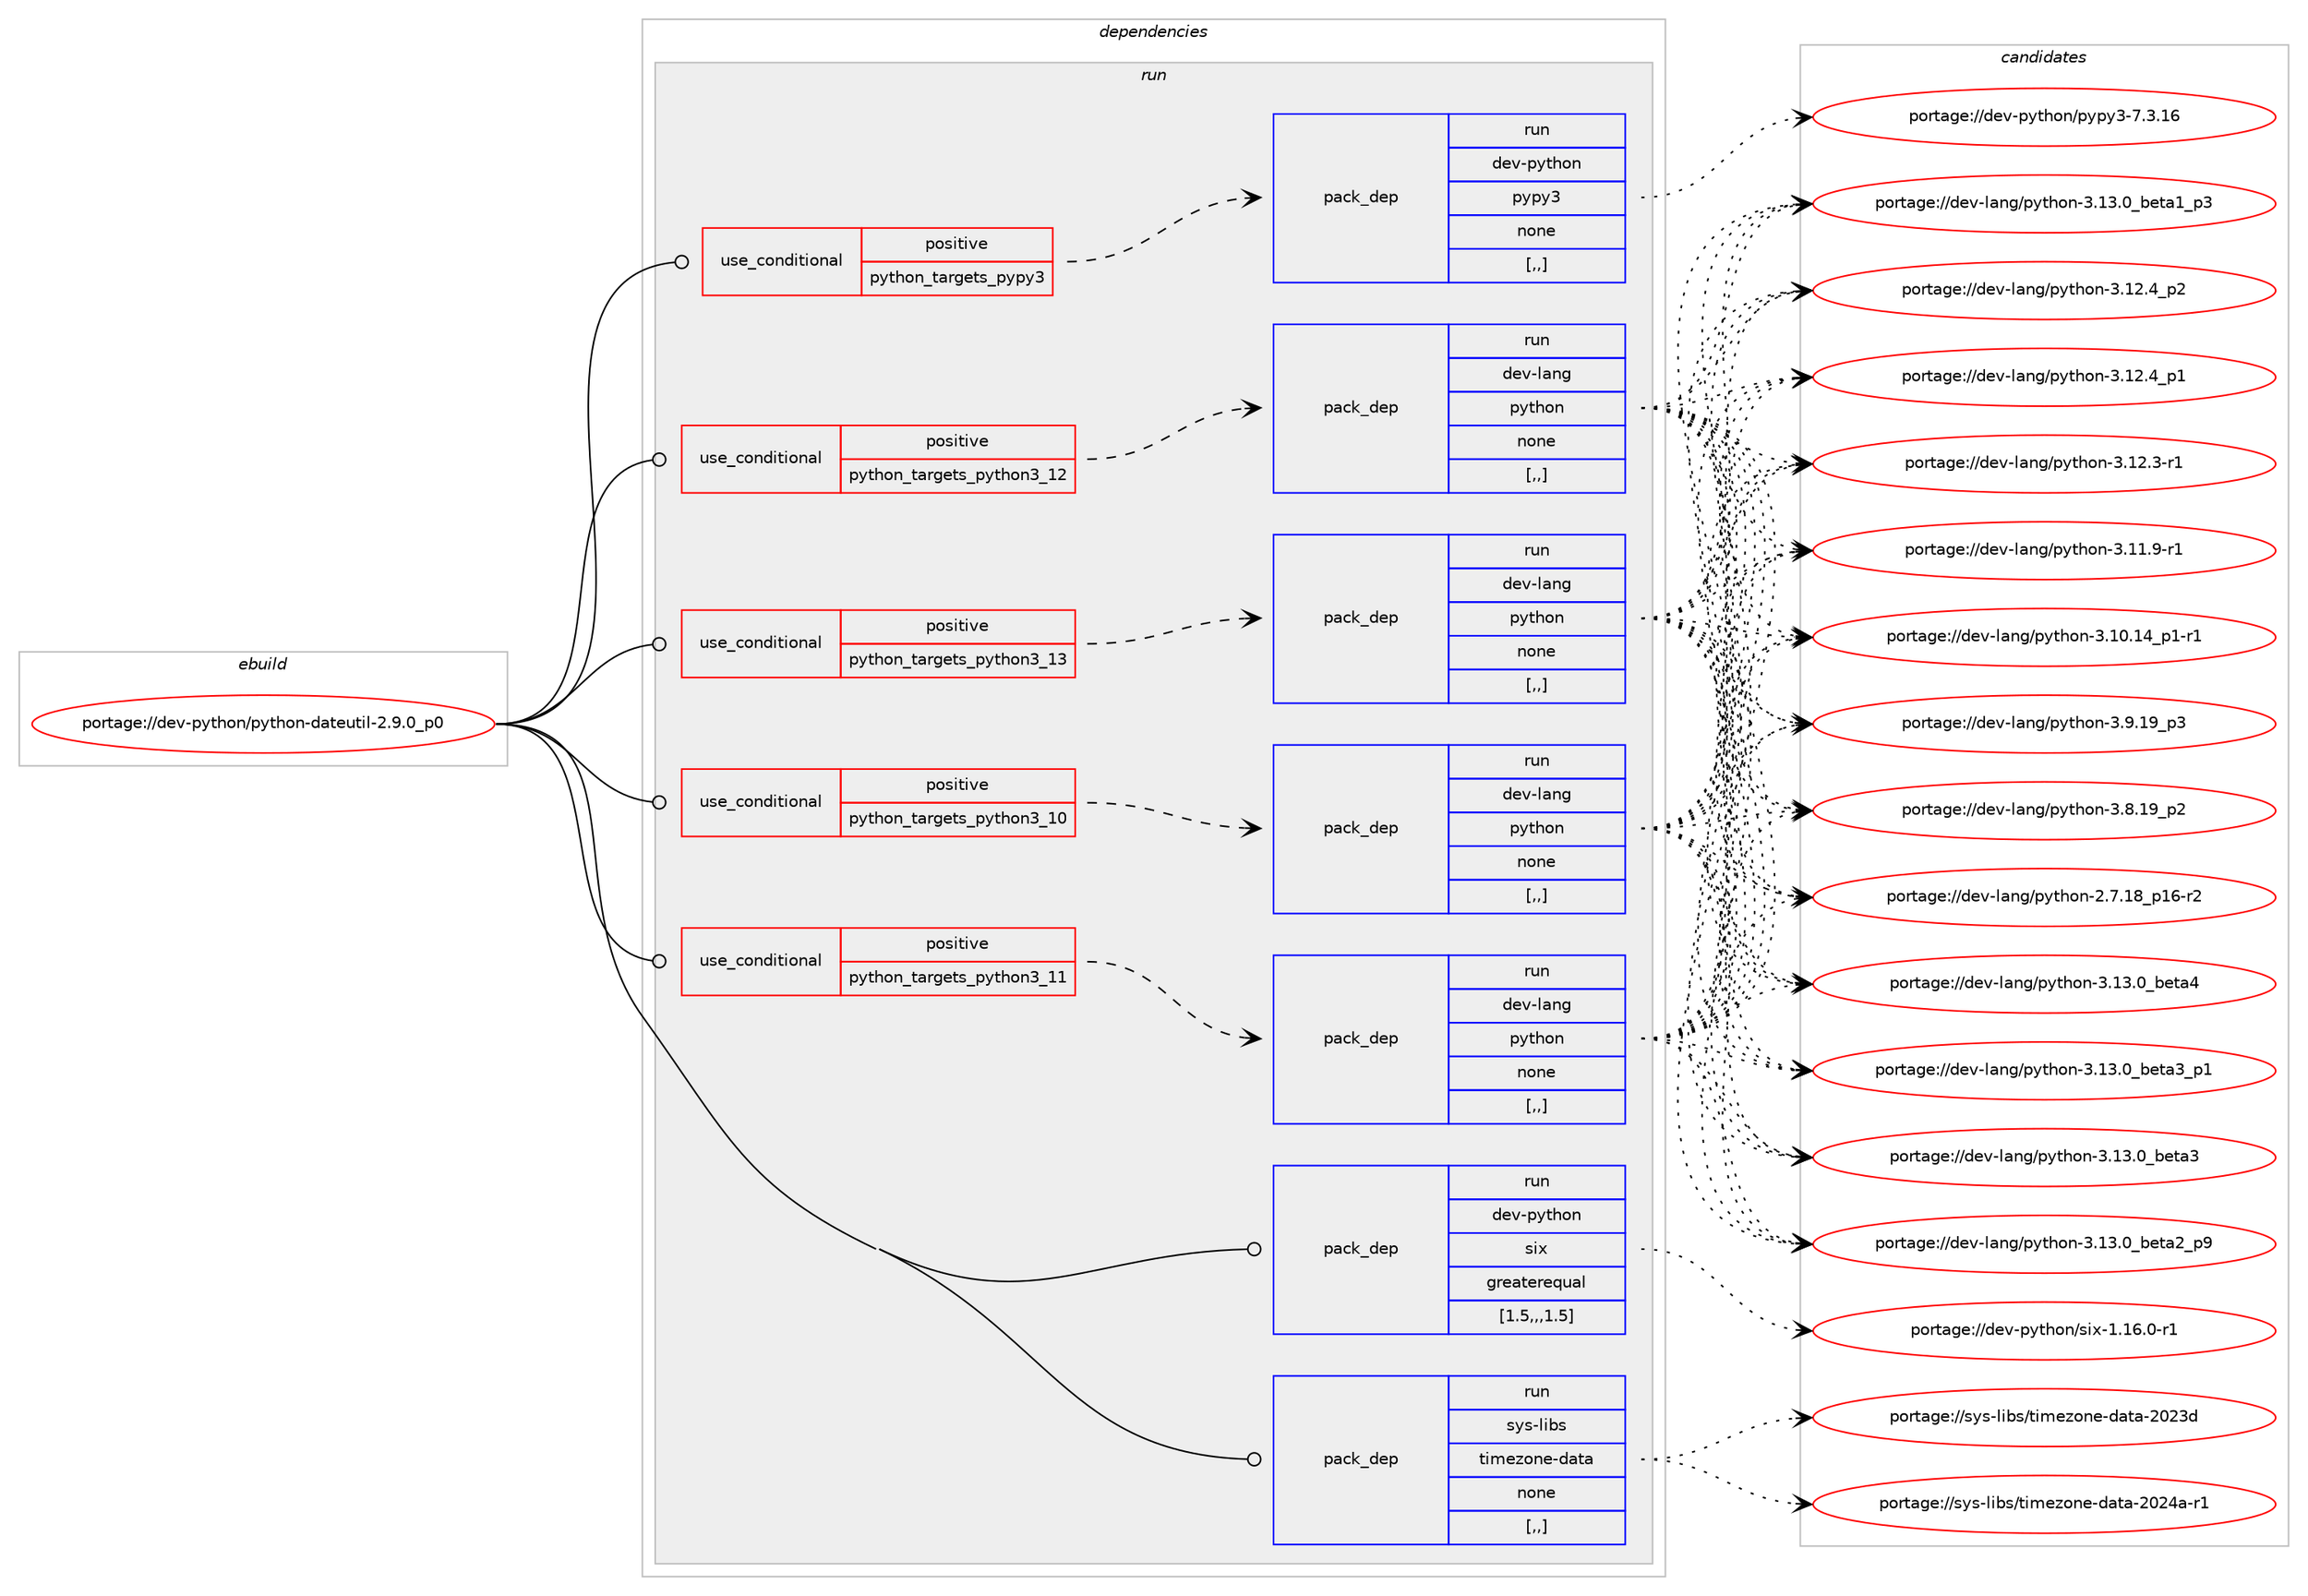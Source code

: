 digraph prolog {

# *************
# Graph options
# *************

newrank=true;
concentrate=true;
compound=true;
graph [rankdir=LR,fontname=Helvetica,fontsize=10,ranksep=1.5];#, ranksep=2.5, nodesep=0.2];
edge  [arrowhead=vee];
node  [fontname=Helvetica,fontsize=10];

# **********
# The ebuild
# **********

subgraph cluster_leftcol {
color=gray;
label=<<i>ebuild</i>>;
id [label="portage://dev-python/python-dateutil-2.9.0_p0", color=red, width=4, href="../dev-python/python-dateutil-2.9.0_p0.svg"];
}

# ****************
# The dependencies
# ****************

subgraph cluster_midcol {
color=gray;
label=<<i>dependencies</i>>;
subgraph cluster_compile {
fillcolor="#eeeeee";
style=filled;
label=<<i>compile</i>>;
}
subgraph cluster_compileandrun {
fillcolor="#eeeeee";
style=filled;
label=<<i>compile and run</i>>;
}
subgraph cluster_run {
fillcolor="#eeeeee";
style=filled;
label=<<i>run</i>>;
subgraph cond38285 {
dependency160163 [label=<<TABLE BORDER="0" CELLBORDER="1" CELLSPACING="0" CELLPADDING="4"><TR><TD ROWSPAN="3" CELLPADDING="10">use_conditional</TD></TR><TR><TD>positive</TD></TR><TR><TD>python_targets_pypy3</TD></TR></TABLE>>, shape=none, color=red];
subgraph pack120607 {
dependency160164 [label=<<TABLE BORDER="0" CELLBORDER="1" CELLSPACING="0" CELLPADDING="4" WIDTH="220"><TR><TD ROWSPAN="6" CELLPADDING="30">pack_dep</TD></TR><TR><TD WIDTH="110">run</TD></TR><TR><TD>dev-python</TD></TR><TR><TD>pypy3</TD></TR><TR><TD>none</TD></TR><TR><TD>[,,]</TD></TR></TABLE>>, shape=none, color=blue];
}
dependency160163:e -> dependency160164:w [weight=20,style="dashed",arrowhead="vee"];
}
id:e -> dependency160163:w [weight=20,style="solid",arrowhead="odot"];
subgraph cond38286 {
dependency160165 [label=<<TABLE BORDER="0" CELLBORDER="1" CELLSPACING="0" CELLPADDING="4"><TR><TD ROWSPAN="3" CELLPADDING="10">use_conditional</TD></TR><TR><TD>positive</TD></TR><TR><TD>python_targets_python3_10</TD></TR></TABLE>>, shape=none, color=red];
subgraph pack120608 {
dependency160166 [label=<<TABLE BORDER="0" CELLBORDER="1" CELLSPACING="0" CELLPADDING="4" WIDTH="220"><TR><TD ROWSPAN="6" CELLPADDING="30">pack_dep</TD></TR><TR><TD WIDTH="110">run</TD></TR><TR><TD>dev-lang</TD></TR><TR><TD>python</TD></TR><TR><TD>none</TD></TR><TR><TD>[,,]</TD></TR></TABLE>>, shape=none, color=blue];
}
dependency160165:e -> dependency160166:w [weight=20,style="dashed",arrowhead="vee"];
}
id:e -> dependency160165:w [weight=20,style="solid",arrowhead="odot"];
subgraph cond38287 {
dependency160167 [label=<<TABLE BORDER="0" CELLBORDER="1" CELLSPACING="0" CELLPADDING="4"><TR><TD ROWSPAN="3" CELLPADDING="10">use_conditional</TD></TR><TR><TD>positive</TD></TR><TR><TD>python_targets_python3_11</TD></TR></TABLE>>, shape=none, color=red];
subgraph pack120609 {
dependency160168 [label=<<TABLE BORDER="0" CELLBORDER="1" CELLSPACING="0" CELLPADDING="4" WIDTH="220"><TR><TD ROWSPAN="6" CELLPADDING="30">pack_dep</TD></TR><TR><TD WIDTH="110">run</TD></TR><TR><TD>dev-lang</TD></TR><TR><TD>python</TD></TR><TR><TD>none</TD></TR><TR><TD>[,,]</TD></TR></TABLE>>, shape=none, color=blue];
}
dependency160167:e -> dependency160168:w [weight=20,style="dashed",arrowhead="vee"];
}
id:e -> dependency160167:w [weight=20,style="solid",arrowhead="odot"];
subgraph cond38288 {
dependency160169 [label=<<TABLE BORDER="0" CELLBORDER="1" CELLSPACING="0" CELLPADDING="4"><TR><TD ROWSPAN="3" CELLPADDING="10">use_conditional</TD></TR><TR><TD>positive</TD></TR><TR><TD>python_targets_python3_12</TD></TR></TABLE>>, shape=none, color=red];
subgraph pack120610 {
dependency160170 [label=<<TABLE BORDER="0" CELLBORDER="1" CELLSPACING="0" CELLPADDING="4" WIDTH="220"><TR><TD ROWSPAN="6" CELLPADDING="30">pack_dep</TD></TR><TR><TD WIDTH="110">run</TD></TR><TR><TD>dev-lang</TD></TR><TR><TD>python</TD></TR><TR><TD>none</TD></TR><TR><TD>[,,]</TD></TR></TABLE>>, shape=none, color=blue];
}
dependency160169:e -> dependency160170:w [weight=20,style="dashed",arrowhead="vee"];
}
id:e -> dependency160169:w [weight=20,style="solid",arrowhead="odot"];
subgraph cond38289 {
dependency160171 [label=<<TABLE BORDER="0" CELLBORDER="1" CELLSPACING="0" CELLPADDING="4"><TR><TD ROWSPAN="3" CELLPADDING="10">use_conditional</TD></TR><TR><TD>positive</TD></TR><TR><TD>python_targets_python3_13</TD></TR></TABLE>>, shape=none, color=red];
subgraph pack120611 {
dependency160172 [label=<<TABLE BORDER="0" CELLBORDER="1" CELLSPACING="0" CELLPADDING="4" WIDTH="220"><TR><TD ROWSPAN="6" CELLPADDING="30">pack_dep</TD></TR><TR><TD WIDTH="110">run</TD></TR><TR><TD>dev-lang</TD></TR><TR><TD>python</TD></TR><TR><TD>none</TD></TR><TR><TD>[,,]</TD></TR></TABLE>>, shape=none, color=blue];
}
dependency160171:e -> dependency160172:w [weight=20,style="dashed",arrowhead="vee"];
}
id:e -> dependency160171:w [weight=20,style="solid",arrowhead="odot"];
subgraph pack120612 {
dependency160173 [label=<<TABLE BORDER="0" CELLBORDER="1" CELLSPACING="0" CELLPADDING="4" WIDTH="220"><TR><TD ROWSPAN="6" CELLPADDING="30">pack_dep</TD></TR><TR><TD WIDTH="110">run</TD></TR><TR><TD>dev-python</TD></TR><TR><TD>six</TD></TR><TR><TD>greaterequal</TD></TR><TR><TD>[1.5,,,1.5]</TD></TR></TABLE>>, shape=none, color=blue];
}
id:e -> dependency160173:w [weight=20,style="solid",arrowhead="odot"];
subgraph pack120613 {
dependency160174 [label=<<TABLE BORDER="0" CELLBORDER="1" CELLSPACING="0" CELLPADDING="4" WIDTH="220"><TR><TD ROWSPAN="6" CELLPADDING="30">pack_dep</TD></TR><TR><TD WIDTH="110">run</TD></TR><TR><TD>sys-libs</TD></TR><TR><TD>timezone-data</TD></TR><TR><TD>none</TD></TR><TR><TD>[,,]</TD></TR></TABLE>>, shape=none, color=blue];
}
id:e -> dependency160174:w [weight=20,style="solid",arrowhead="odot"];
}
}

# **************
# The candidates
# **************

subgraph cluster_choices {
rank=same;
color=gray;
label=<<i>candidates</i>>;

subgraph choice120607 {
color=black;
nodesep=1;
choice10010111845112121116104111110471121211121215145554651464954 [label="portage://dev-python/pypy3-7.3.16", color=red, width=4,href="../dev-python/pypy3-7.3.16.svg"];
dependency160164:e -> choice10010111845112121116104111110471121211121215145554651464954:w [style=dotted,weight="100"];
}
subgraph choice120608 {
color=black;
nodesep=1;
choice1001011184510897110103471121211161041111104551464951464895981011169752 [label="portage://dev-lang/python-3.13.0_beta4", color=red, width=4,href="../dev-lang/python-3.13.0_beta4.svg"];
choice10010111845108971101034711212111610411111045514649514648959810111697519511249 [label="portage://dev-lang/python-3.13.0_beta3_p1", color=red, width=4,href="../dev-lang/python-3.13.0_beta3_p1.svg"];
choice1001011184510897110103471121211161041111104551464951464895981011169751 [label="portage://dev-lang/python-3.13.0_beta3", color=red, width=4,href="../dev-lang/python-3.13.0_beta3.svg"];
choice10010111845108971101034711212111610411111045514649514648959810111697509511257 [label="portage://dev-lang/python-3.13.0_beta2_p9", color=red, width=4,href="../dev-lang/python-3.13.0_beta2_p9.svg"];
choice10010111845108971101034711212111610411111045514649514648959810111697499511251 [label="portage://dev-lang/python-3.13.0_beta1_p3", color=red, width=4,href="../dev-lang/python-3.13.0_beta1_p3.svg"];
choice100101118451089711010347112121116104111110455146495046529511250 [label="portage://dev-lang/python-3.12.4_p2", color=red, width=4,href="../dev-lang/python-3.12.4_p2.svg"];
choice100101118451089711010347112121116104111110455146495046529511249 [label="portage://dev-lang/python-3.12.4_p1", color=red, width=4,href="../dev-lang/python-3.12.4_p1.svg"];
choice100101118451089711010347112121116104111110455146495046514511449 [label="portage://dev-lang/python-3.12.3-r1", color=red, width=4,href="../dev-lang/python-3.12.3-r1.svg"];
choice100101118451089711010347112121116104111110455146494946574511449 [label="portage://dev-lang/python-3.11.9-r1", color=red, width=4,href="../dev-lang/python-3.11.9-r1.svg"];
choice100101118451089711010347112121116104111110455146494846495295112494511449 [label="portage://dev-lang/python-3.10.14_p1-r1", color=red, width=4,href="../dev-lang/python-3.10.14_p1-r1.svg"];
choice100101118451089711010347112121116104111110455146574649579511251 [label="portage://dev-lang/python-3.9.19_p3", color=red, width=4,href="../dev-lang/python-3.9.19_p3.svg"];
choice100101118451089711010347112121116104111110455146564649579511250 [label="portage://dev-lang/python-3.8.19_p2", color=red, width=4,href="../dev-lang/python-3.8.19_p2.svg"];
choice100101118451089711010347112121116104111110455046554649569511249544511450 [label="portage://dev-lang/python-2.7.18_p16-r2", color=red, width=4,href="../dev-lang/python-2.7.18_p16-r2.svg"];
dependency160166:e -> choice1001011184510897110103471121211161041111104551464951464895981011169752:w [style=dotted,weight="100"];
dependency160166:e -> choice10010111845108971101034711212111610411111045514649514648959810111697519511249:w [style=dotted,weight="100"];
dependency160166:e -> choice1001011184510897110103471121211161041111104551464951464895981011169751:w [style=dotted,weight="100"];
dependency160166:e -> choice10010111845108971101034711212111610411111045514649514648959810111697509511257:w [style=dotted,weight="100"];
dependency160166:e -> choice10010111845108971101034711212111610411111045514649514648959810111697499511251:w [style=dotted,weight="100"];
dependency160166:e -> choice100101118451089711010347112121116104111110455146495046529511250:w [style=dotted,weight="100"];
dependency160166:e -> choice100101118451089711010347112121116104111110455146495046529511249:w [style=dotted,weight="100"];
dependency160166:e -> choice100101118451089711010347112121116104111110455146495046514511449:w [style=dotted,weight="100"];
dependency160166:e -> choice100101118451089711010347112121116104111110455146494946574511449:w [style=dotted,weight="100"];
dependency160166:e -> choice100101118451089711010347112121116104111110455146494846495295112494511449:w [style=dotted,weight="100"];
dependency160166:e -> choice100101118451089711010347112121116104111110455146574649579511251:w [style=dotted,weight="100"];
dependency160166:e -> choice100101118451089711010347112121116104111110455146564649579511250:w [style=dotted,weight="100"];
dependency160166:e -> choice100101118451089711010347112121116104111110455046554649569511249544511450:w [style=dotted,weight="100"];
}
subgraph choice120609 {
color=black;
nodesep=1;
choice1001011184510897110103471121211161041111104551464951464895981011169752 [label="portage://dev-lang/python-3.13.0_beta4", color=red, width=4,href="../dev-lang/python-3.13.0_beta4.svg"];
choice10010111845108971101034711212111610411111045514649514648959810111697519511249 [label="portage://dev-lang/python-3.13.0_beta3_p1", color=red, width=4,href="../dev-lang/python-3.13.0_beta3_p1.svg"];
choice1001011184510897110103471121211161041111104551464951464895981011169751 [label="portage://dev-lang/python-3.13.0_beta3", color=red, width=4,href="../dev-lang/python-3.13.0_beta3.svg"];
choice10010111845108971101034711212111610411111045514649514648959810111697509511257 [label="portage://dev-lang/python-3.13.0_beta2_p9", color=red, width=4,href="../dev-lang/python-3.13.0_beta2_p9.svg"];
choice10010111845108971101034711212111610411111045514649514648959810111697499511251 [label="portage://dev-lang/python-3.13.0_beta1_p3", color=red, width=4,href="../dev-lang/python-3.13.0_beta1_p3.svg"];
choice100101118451089711010347112121116104111110455146495046529511250 [label="portage://dev-lang/python-3.12.4_p2", color=red, width=4,href="../dev-lang/python-3.12.4_p2.svg"];
choice100101118451089711010347112121116104111110455146495046529511249 [label="portage://dev-lang/python-3.12.4_p1", color=red, width=4,href="../dev-lang/python-3.12.4_p1.svg"];
choice100101118451089711010347112121116104111110455146495046514511449 [label="portage://dev-lang/python-3.12.3-r1", color=red, width=4,href="../dev-lang/python-3.12.3-r1.svg"];
choice100101118451089711010347112121116104111110455146494946574511449 [label="portage://dev-lang/python-3.11.9-r1", color=red, width=4,href="../dev-lang/python-3.11.9-r1.svg"];
choice100101118451089711010347112121116104111110455146494846495295112494511449 [label="portage://dev-lang/python-3.10.14_p1-r1", color=red, width=4,href="../dev-lang/python-3.10.14_p1-r1.svg"];
choice100101118451089711010347112121116104111110455146574649579511251 [label="portage://dev-lang/python-3.9.19_p3", color=red, width=4,href="../dev-lang/python-3.9.19_p3.svg"];
choice100101118451089711010347112121116104111110455146564649579511250 [label="portage://dev-lang/python-3.8.19_p2", color=red, width=4,href="../dev-lang/python-3.8.19_p2.svg"];
choice100101118451089711010347112121116104111110455046554649569511249544511450 [label="portage://dev-lang/python-2.7.18_p16-r2", color=red, width=4,href="../dev-lang/python-2.7.18_p16-r2.svg"];
dependency160168:e -> choice1001011184510897110103471121211161041111104551464951464895981011169752:w [style=dotted,weight="100"];
dependency160168:e -> choice10010111845108971101034711212111610411111045514649514648959810111697519511249:w [style=dotted,weight="100"];
dependency160168:e -> choice1001011184510897110103471121211161041111104551464951464895981011169751:w [style=dotted,weight="100"];
dependency160168:e -> choice10010111845108971101034711212111610411111045514649514648959810111697509511257:w [style=dotted,weight="100"];
dependency160168:e -> choice10010111845108971101034711212111610411111045514649514648959810111697499511251:w [style=dotted,weight="100"];
dependency160168:e -> choice100101118451089711010347112121116104111110455146495046529511250:w [style=dotted,weight="100"];
dependency160168:e -> choice100101118451089711010347112121116104111110455146495046529511249:w [style=dotted,weight="100"];
dependency160168:e -> choice100101118451089711010347112121116104111110455146495046514511449:w [style=dotted,weight="100"];
dependency160168:e -> choice100101118451089711010347112121116104111110455146494946574511449:w [style=dotted,weight="100"];
dependency160168:e -> choice100101118451089711010347112121116104111110455146494846495295112494511449:w [style=dotted,weight="100"];
dependency160168:e -> choice100101118451089711010347112121116104111110455146574649579511251:w [style=dotted,weight="100"];
dependency160168:e -> choice100101118451089711010347112121116104111110455146564649579511250:w [style=dotted,weight="100"];
dependency160168:e -> choice100101118451089711010347112121116104111110455046554649569511249544511450:w [style=dotted,weight="100"];
}
subgraph choice120610 {
color=black;
nodesep=1;
choice1001011184510897110103471121211161041111104551464951464895981011169752 [label="portage://dev-lang/python-3.13.0_beta4", color=red, width=4,href="../dev-lang/python-3.13.0_beta4.svg"];
choice10010111845108971101034711212111610411111045514649514648959810111697519511249 [label="portage://dev-lang/python-3.13.0_beta3_p1", color=red, width=4,href="../dev-lang/python-3.13.0_beta3_p1.svg"];
choice1001011184510897110103471121211161041111104551464951464895981011169751 [label="portage://dev-lang/python-3.13.0_beta3", color=red, width=4,href="../dev-lang/python-3.13.0_beta3.svg"];
choice10010111845108971101034711212111610411111045514649514648959810111697509511257 [label="portage://dev-lang/python-3.13.0_beta2_p9", color=red, width=4,href="../dev-lang/python-3.13.0_beta2_p9.svg"];
choice10010111845108971101034711212111610411111045514649514648959810111697499511251 [label="portage://dev-lang/python-3.13.0_beta1_p3", color=red, width=4,href="../dev-lang/python-3.13.0_beta1_p3.svg"];
choice100101118451089711010347112121116104111110455146495046529511250 [label="portage://dev-lang/python-3.12.4_p2", color=red, width=4,href="../dev-lang/python-3.12.4_p2.svg"];
choice100101118451089711010347112121116104111110455146495046529511249 [label="portage://dev-lang/python-3.12.4_p1", color=red, width=4,href="../dev-lang/python-3.12.4_p1.svg"];
choice100101118451089711010347112121116104111110455146495046514511449 [label="portage://dev-lang/python-3.12.3-r1", color=red, width=4,href="../dev-lang/python-3.12.3-r1.svg"];
choice100101118451089711010347112121116104111110455146494946574511449 [label="portage://dev-lang/python-3.11.9-r1", color=red, width=4,href="../dev-lang/python-3.11.9-r1.svg"];
choice100101118451089711010347112121116104111110455146494846495295112494511449 [label="portage://dev-lang/python-3.10.14_p1-r1", color=red, width=4,href="../dev-lang/python-3.10.14_p1-r1.svg"];
choice100101118451089711010347112121116104111110455146574649579511251 [label="portage://dev-lang/python-3.9.19_p3", color=red, width=4,href="../dev-lang/python-3.9.19_p3.svg"];
choice100101118451089711010347112121116104111110455146564649579511250 [label="portage://dev-lang/python-3.8.19_p2", color=red, width=4,href="../dev-lang/python-3.8.19_p2.svg"];
choice100101118451089711010347112121116104111110455046554649569511249544511450 [label="portage://dev-lang/python-2.7.18_p16-r2", color=red, width=4,href="../dev-lang/python-2.7.18_p16-r2.svg"];
dependency160170:e -> choice1001011184510897110103471121211161041111104551464951464895981011169752:w [style=dotted,weight="100"];
dependency160170:e -> choice10010111845108971101034711212111610411111045514649514648959810111697519511249:w [style=dotted,weight="100"];
dependency160170:e -> choice1001011184510897110103471121211161041111104551464951464895981011169751:w [style=dotted,weight="100"];
dependency160170:e -> choice10010111845108971101034711212111610411111045514649514648959810111697509511257:w [style=dotted,weight="100"];
dependency160170:e -> choice10010111845108971101034711212111610411111045514649514648959810111697499511251:w [style=dotted,weight="100"];
dependency160170:e -> choice100101118451089711010347112121116104111110455146495046529511250:w [style=dotted,weight="100"];
dependency160170:e -> choice100101118451089711010347112121116104111110455146495046529511249:w [style=dotted,weight="100"];
dependency160170:e -> choice100101118451089711010347112121116104111110455146495046514511449:w [style=dotted,weight="100"];
dependency160170:e -> choice100101118451089711010347112121116104111110455146494946574511449:w [style=dotted,weight="100"];
dependency160170:e -> choice100101118451089711010347112121116104111110455146494846495295112494511449:w [style=dotted,weight="100"];
dependency160170:e -> choice100101118451089711010347112121116104111110455146574649579511251:w [style=dotted,weight="100"];
dependency160170:e -> choice100101118451089711010347112121116104111110455146564649579511250:w [style=dotted,weight="100"];
dependency160170:e -> choice100101118451089711010347112121116104111110455046554649569511249544511450:w [style=dotted,weight="100"];
}
subgraph choice120611 {
color=black;
nodesep=1;
choice1001011184510897110103471121211161041111104551464951464895981011169752 [label="portage://dev-lang/python-3.13.0_beta4", color=red, width=4,href="../dev-lang/python-3.13.0_beta4.svg"];
choice10010111845108971101034711212111610411111045514649514648959810111697519511249 [label="portage://dev-lang/python-3.13.0_beta3_p1", color=red, width=4,href="../dev-lang/python-3.13.0_beta3_p1.svg"];
choice1001011184510897110103471121211161041111104551464951464895981011169751 [label="portage://dev-lang/python-3.13.0_beta3", color=red, width=4,href="../dev-lang/python-3.13.0_beta3.svg"];
choice10010111845108971101034711212111610411111045514649514648959810111697509511257 [label="portage://dev-lang/python-3.13.0_beta2_p9", color=red, width=4,href="../dev-lang/python-3.13.0_beta2_p9.svg"];
choice10010111845108971101034711212111610411111045514649514648959810111697499511251 [label="portage://dev-lang/python-3.13.0_beta1_p3", color=red, width=4,href="../dev-lang/python-3.13.0_beta1_p3.svg"];
choice100101118451089711010347112121116104111110455146495046529511250 [label="portage://dev-lang/python-3.12.4_p2", color=red, width=4,href="../dev-lang/python-3.12.4_p2.svg"];
choice100101118451089711010347112121116104111110455146495046529511249 [label="portage://dev-lang/python-3.12.4_p1", color=red, width=4,href="../dev-lang/python-3.12.4_p1.svg"];
choice100101118451089711010347112121116104111110455146495046514511449 [label="portage://dev-lang/python-3.12.3-r1", color=red, width=4,href="../dev-lang/python-3.12.3-r1.svg"];
choice100101118451089711010347112121116104111110455146494946574511449 [label="portage://dev-lang/python-3.11.9-r1", color=red, width=4,href="../dev-lang/python-3.11.9-r1.svg"];
choice100101118451089711010347112121116104111110455146494846495295112494511449 [label="portage://dev-lang/python-3.10.14_p1-r1", color=red, width=4,href="../dev-lang/python-3.10.14_p1-r1.svg"];
choice100101118451089711010347112121116104111110455146574649579511251 [label="portage://dev-lang/python-3.9.19_p3", color=red, width=4,href="../dev-lang/python-3.9.19_p3.svg"];
choice100101118451089711010347112121116104111110455146564649579511250 [label="portage://dev-lang/python-3.8.19_p2", color=red, width=4,href="../dev-lang/python-3.8.19_p2.svg"];
choice100101118451089711010347112121116104111110455046554649569511249544511450 [label="portage://dev-lang/python-2.7.18_p16-r2", color=red, width=4,href="../dev-lang/python-2.7.18_p16-r2.svg"];
dependency160172:e -> choice1001011184510897110103471121211161041111104551464951464895981011169752:w [style=dotted,weight="100"];
dependency160172:e -> choice10010111845108971101034711212111610411111045514649514648959810111697519511249:w [style=dotted,weight="100"];
dependency160172:e -> choice1001011184510897110103471121211161041111104551464951464895981011169751:w [style=dotted,weight="100"];
dependency160172:e -> choice10010111845108971101034711212111610411111045514649514648959810111697509511257:w [style=dotted,weight="100"];
dependency160172:e -> choice10010111845108971101034711212111610411111045514649514648959810111697499511251:w [style=dotted,weight="100"];
dependency160172:e -> choice100101118451089711010347112121116104111110455146495046529511250:w [style=dotted,weight="100"];
dependency160172:e -> choice100101118451089711010347112121116104111110455146495046529511249:w [style=dotted,weight="100"];
dependency160172:e -> choice100101118451089711010347112121116104111110455146495046514511449:w [style=dotted,weight="100"];
dependency160172:e -> choice100101118451089711010347112121116104111110455146494946574511449:w [style=dotted,weight="100"];
dependency160172:e -> choice100101118451089711010347112121116104111110455146494846495295112494511449:w [style=dotted,weight="100"];
dependency160172:e -> choice100101118451089711010347112121116104111110455146574649579511251:w [style=dotted,weight="100"];
dependency160172:e -> choice100101118451089711010347112121116104111110455146564649579511250:w [style=dotted,weight="100"];
dependency160172:e -> choice100101118451089711010347112121116104111110455046554649569511249544511450:w [style=dotted,weight="100"];
}
subgraph choice120612 {
color=black;
nodesep=1;
choice1001011184511212111610411111047115105120454946495446484511449 [label="portage://dev-python/six-1.16.0-r1", color=red, width=4,href="../dev-python/six-1.16.0-r1.svg"];
dependency160173:e -> choice1001011184511212111610411111047115105120454946495446484511449:w [style=dotted,weight="100"];
}
subgraph choice120613 {
color=black;
nodesep=1;
choice1151211154510810598115471161051091011221111101014510097116974550485052974511449 [label="portage://sys-libs/timezone-data-2024a-r1", color=red, width=4,href="../sys-libs/timezone-data-2024a-r1.svg"];
choice1151211154510810598115471161051091011221111101014510097116974550485051100 [label="portage://sys-libs/timezone-data-2023d", color=red, width=4,href="../sys-libs/timezone-data-2023d.svg"];
dependency160174:e -> choice1151211154510810598115471161051091011221111101014510097116974550485052974511449:w [style=dotted,weight="100"];
dependency160174:e -> choice1151211154510810598115471161051091011221111101014510097116974550485051100:w [style=dotted,weight="100"];
}
}

}
